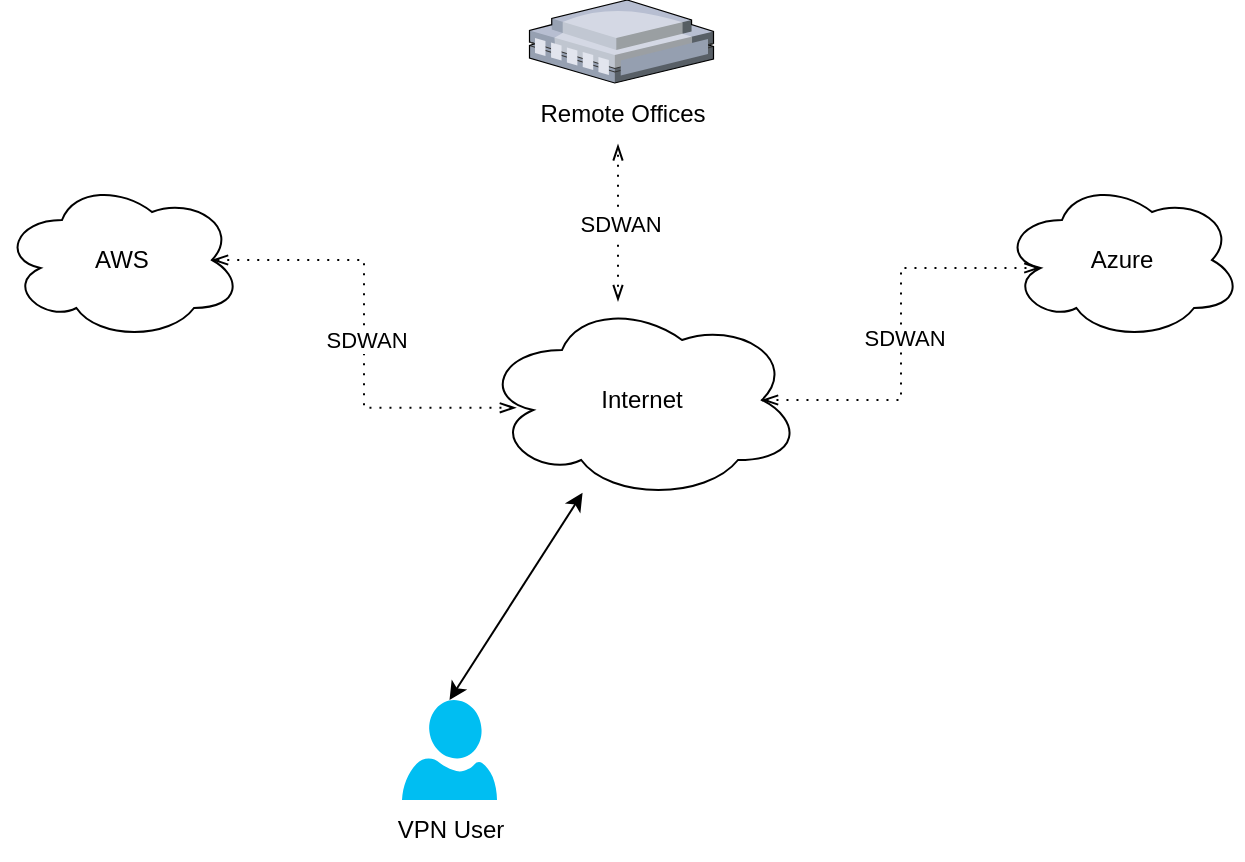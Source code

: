 <mxfile version="23.1.2" type="github">
  <diagram name="Page-1" id="9irE826xFU5V1YvP1D2V">
    <mxGraphModel dx="983" dy="523" grid="1" gridSize="10" guides="1" tooltips="1" connect="1" arrows="1" fold="1" page="1" pageScale="1" pageWidth="850" pageHeight="1100" math="0" shadow="0">
      <root>
        <mxCell id="0" />
        <mxCell id="1" parent="0" />
        <mxCell id="nUgECawxA4bVNfJBpRqf-1" value="Internet" style="ellipse;shape=cloud;whiteSpace=wrap;html=1;" vertex="1" parent="1">
          <mxGeometry x="360" y="350" width="160" height="100" as="geometry" />
        </mxCell>
        <mxCell id="nUgECawxA4bVNfJBpRqf-2" value="" style="verticalLabelPosition=bottom;html=1;verticalAlign=top;align=center;strokeColor=none;fillColor=#00BEF2;shape=mxgraph.azure.user;" vertex="1" parent="1">
          <mxGeometry x="320" y="550" width="47.5" height="50" as="geometry" />
        </mxCell>
        <mxCell id="nUgECawxA4bVNfJBpRqf-3" value="VPN User" style="text;html=1;align=center;verticalAlign=middle;resizable=0;points=[];autosize=1;strokeColor=none;fillColor=none;" vertex="1" parent="1">
          <mxGeometry x="303.75" y="600" width="80" height="30" as="geometry" />
        </mxCell>
        <mxCell id="nUgECawxA4bVNfJBpRqf-4" value="" style="endArrow=classic;startArrow=classic;html=1;rounded=0;exitX=0.5;exitY=0;exitDx=0;exitDy=0;exitPerimeter=0;" edge="1" parent="1" source="nUgECawxA4bVNfJBpRqf-2" target="nUgECawxA4bVNfJBpRqf-1">
          <mxGeometry width="50" height="50" relative="1" as="geometry">
            <mxPoint x="410" y="540" as="sourcePoint" />
            <mxPoint x="460" y="490" as="targetPoint" />
          </mxGeometry>
        </mxCell>
        <mxCell id="nUgECawxA4bVNfJBpRqf-5" value="" style="verticalLabelPosition=bottom;sketch=0;aspect=fixed;html=1;verticalAlign=top;strokeColor=none;align=center;outlineConnect=0;shape=mxgraph.citrix.remote_office;" vertex="1" parent="1">
          <mxGeometry x="383.75" y="200" width="92" height="41.5" as="geometry" />
        </mxCell>
        <mxCell id="nUgECawxA4bVNfJBpRqf-6" value="Remote Offices" style="text;html=1;align=center;verticalAlign=middle;resizable=0;points=[];autosize=1;strokeColor=none;fillColor=none;" vertex="1" parent="1">
          <mxGeometry x="374.75" y="241.5" width="110" height="30" as="geometry" />
        </mxCell>
        <mxCell id="nUgECawxA4bVNfJBpRqf-10" value="" style="edgeStyle=elbowEdgeStyle;fontSize=12;html=1;endFill=0;startFill=0;endSize=6;startSize=6;dashed=1;dashPattern=1 4;endArrow=openThin;startArrow=openThin;rounded=0;entryX=0.484;entryY=1.022;entryDx=0;entryDy=0;entryPerimeter=0;" edge="1" parent="1" source="nUgECawxA4bVNfJBpRqf-1" target="nUgECawxA4bVNfJBpRqf-6">
          <mxGeometry width="160" relative="1" as="geometry">
            <mxPoint x="360" y="430" as="sourcePoint" />
            <mxPoint x="520" y="430" as="targetPoint" />
          </mxGeometry>
        </mxCell>
        <mxCell id="nUgECawxA4bVNfJBpRqf-13" value="SDWAN" style="edgeLabel;html=1;align=center;verticalAlign=middle;resizable=0;points=[];" vertex="1" connectable="0" parent="nUgECawxA4bVNfJBpRqf-10">
          <mxGeometry x="-0.021" y="-1" relative="1" as="geometry">
            <mxPoint as="offset" />
          </mxGeometry>
        </mxCell>
        <mxCell id="nUgECawxA4bVNfJBpRqf-11" value="AWS" style="ellipse;shape=cloud;whiteSpace=wrap;html=1;" vertex="1" parent="1">
          <mxGeometry x="120" y="290" width="120" height="80" as="geometry" />
        </mxCell>
        <mxCell id="nUgECawxA4bVNfJBpRqf-12" value="Azure" style="ellipse;shape=cloud;whiteSpace=wrap;html=1;" vertex="1" parent="1">
          <mxGeometry x="620" y="290" width="120" height="80" as="geometry" />
        </mxCell>
        <mxCell id="nUgECawxA4bVNfJBpRqf-14" value="" style="edgeStyle=elbowEdgeStyle;fontSize=12;html=1;endFill=0;startFill=0;endSize=6;startSize=6;dashed=1;dashPattern=1 4;endArrow=openThin;startArrow=openThin;rounded=0;entryX=0.875;entryY=0.5;entryDx=0;entryDy=0;entryPerimeter=0;exitX=0.106;exitY=0.539;exitDx=0;exitDy=0;exitPerimeter=0;" edge="1" parent="1" source="nUgECawxA4bVNfJBpRqf-1" target="nUgECawxA4bVNfJBpRqf-11">
          <mxGeometry width="160" relative="1" as="geometry">
            <mxPoint x="240" y="410" as="sourcePoint" />
            <mxPoint x="240" y="331" as="targetPoint" />
          </mxGeometry>
        </mxCell>
        <mxCell id="nUgECawxA4bVNfJBpRqf-15" value="SDWAN" style="edgeLabel;html=1;align=center;verticalAlign=middle;resizable=0;points=[];" vertex="1" connectable="0" parent="nUgECawxA4bVNfJBpRqf-14">
          <mxGeometry x="-0.021" y="-1" relative="1" as="geometry">
            <mxPoint as="offset" />
          </mxGeometry>
        </mxCell>
        <mxCell id="nUgECawxA4bVNfJBpRqf-16" value="" style="edgeStyle=elbowEdgeStyle;fontSize=12;html=1;endFill=0;startFill=0;endSize=6;startSize=6;dashed=1;dashPattern=1 4;endArrow=openThin;startArrow=openThin;rounded=0;entryX=0.16;entryY=0.55;entryDx=0;entryDy=0;entryPerimeter=0;exitX=0.875;exitY=0.5;exitDx=0;exitDy=0;exitPerimeter=0;" edge="1" parent="1" source="nUgECawxA4bVNfJBpRqf-1" target="nUgECawxA4bVNfJBpRqf-12">
          <mxGeometry width="160" relative="1" as="geometry">
            <mxPoint x="600" y="360" as="sourcePoint" />
            <mxPoint x="630" y="334" as="targetPoint" />
          </mxGeometry>
        </mxCell>
        <mxCell id="nUgECawxA4bVNfJBpRqf-17" value="SDWAN" style="edgeLabel;html=1;align=center;verticalAlign=middle;resizable=0;points=[];" vertex="1" connectable="0" parent="nUgECawxA4bVNfJBpRqf-16">
          <mxGeometry x="-0.021" y="-1" relative="1" as="geometry">
            <mxPoint as="offset" />
          </mxGeometry>
        </mxCell>
      </root>
    </mxGraphModel>
  </diagram>
</mxfile>
